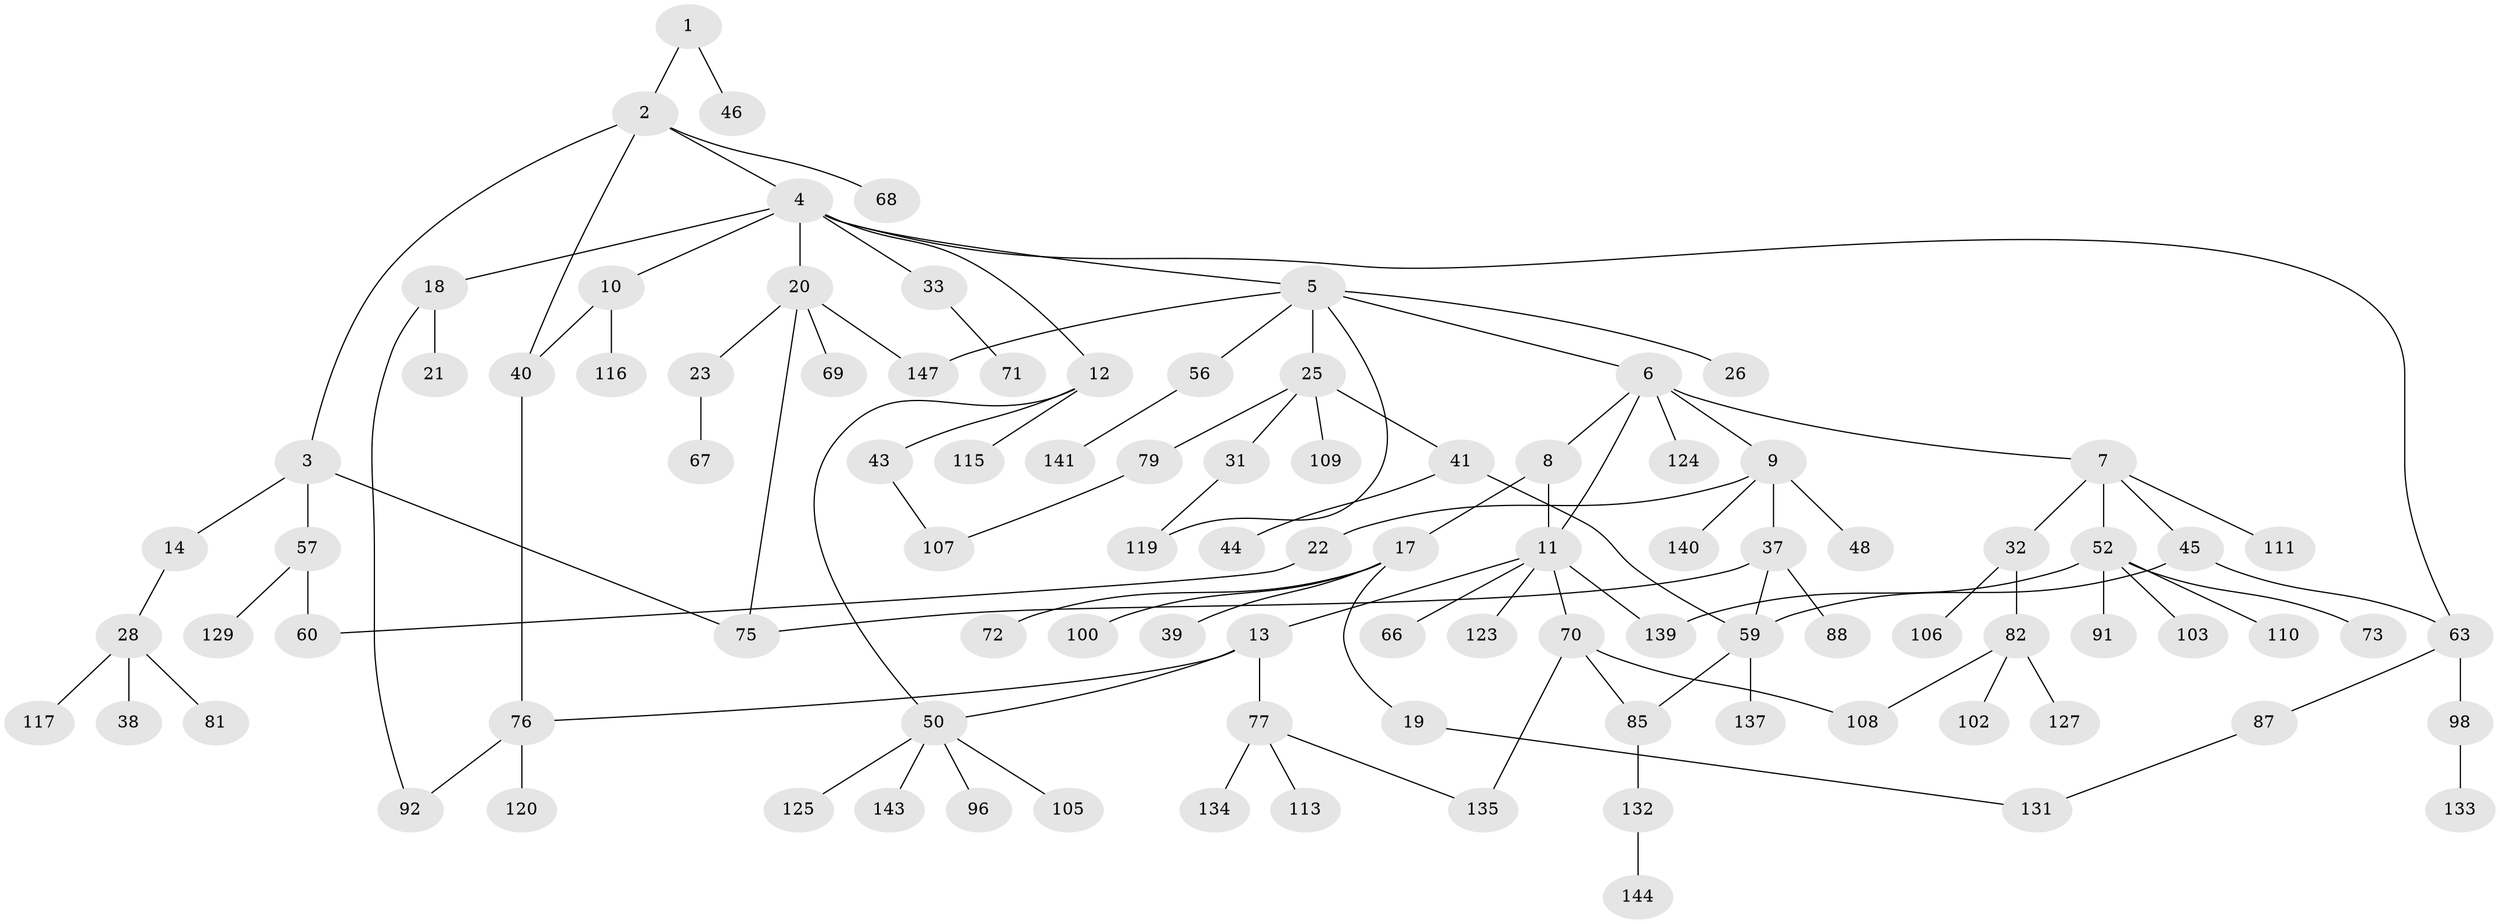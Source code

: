 // Generated by graph-tools (version 1.1) at 2025/51/02/27/25 19:51:39]
// undirected, 98 vertices, 116 edges
graph export_dot {
graph [start="1"]
  node [color=gray90,style=filled];
  1 [super="+146"];
  2;
  3 [super="+27"];
  4 [super="+15"];
  5 [super="+55"];
  6 [super="+80"];
  7 [super="+36"];
  8 [super="+61"];
  9 [super="+49"];
  10 [super="+118"];
  11 [super="+30"];
  12 [super="+16"];
  13 [super="+83"];
  14 [super="+24"];
  17 [super="+65"];
  18 [super="+51"];
  19 [super="+97"];
  20 [super="+114"];
  21 [super="+94"];
  22 [super="+35"];
  23 [super="+42"];
  25 [super="+29"];
  26 [super="+53"];
  28 [super="+54"];
  31 [super="+89"];
  32 [super="+34"];
  33 [super="+74"];
  37 [super="+112"];
  38;
  39;
  40;
  41;
  43 [super="+99"];
  44 [super="+104"];
  45 [super="+47"];
  46;
  48;
  50 [super="+86"];
  52 [super="+64"];
  56 [super="+142"];
  57 [super="+58"];
  59 [super="+62"];
  60 [super="+122"];
  63 [super="+84"];
  66;
  67;
  68 [super="+136"];
  69;
  70 [super="+93"];
  71;
  72;
  73;
  75 [super="+95"];
  76 [super="+90"];
  77 [super="+78"];
  79;
  81;
  82 [super="+101"];
  85 [super="+121"];
  87 [super="+126"];
  88;
  91;
  92;
  96;
  98 [super="+128"];
  100 [super="+130"];
  102;
  103;
  105;
  106;
  107 [super="+145"];
  108 [super="+138"];
  109;
  110;
  111;
  113;
  115;
  116;
  117;
  119;
  120;
  123;
  124;
  125;
  127;
  129;
  131;
  132;
  133;
  134;
  135;
  137;
  139;
  140;
  141;
  143;
  144;
  147;
  1 -- 2;
  1 -- 46;
  2 -- 3;
  2 -- 4;
  2 -- 40;
  2 -- 68;
  3 -- 14;
  3 -- 57;
  3 -- 75;
  4 -- 5;
  4 -- 10;
  4 -- 12;
  4 -- 20;
  4 -- 63;
  4 -- 33;
  4 -- 18;
  5 -- 6;
  5 -- 25;
  5 -- 26;
  5 -- 56;
  5 -- 147;
  5 -- 119;
  6 -- 7;
  6 -- 8;
  6 -- 9;
  6 -- 124 [weight=2];
  6 -- 11;
  7 -- 32;
  7 -- 45;
  7 -- 52;
  7 -- 111;
  8 -- 11;
  8 -- 17;
  9 -- 22;
  9 -- 37;
  9 -- 48;
  9 -- 140;
  10 -- 116;
  10 -- 40;
  11 -- 13;
  11 -- 66;
  11 -- 70;
  11 -- 123;
  11 -- 139;
  12 -- 43;
  12 -- 50;
  12 -- 115;
  13 -- 77 [weight=2];
  13 -- 50;
  13 -- 76;
  14 -- 28;
  17 -- 19;
  17 -- 39;
  17 -- 72;
  17 -- 100;
  18 -- 21;
  18 -- 92;
  19 -- 131;
  20 -- 23;
  20 -- 69;
  20 -- 147;
  20 -- 75;
  22 -- 60;
  23 -- 67;
  25 -- 41;
  25 -- 109;
  25 -- 31;
  25 -- 79;
  28 -- 38;
  28 -- 81;
  28 -- 117;
  31 -- 119;
  32 -- 82;
  32 -- 106;
  33 -- 71;
  37 -- 75;
  37 -- 88;
  37 -- 59;
  40 -- 76;
  41 -- 44;
  41 -- 59;
  43 -- 107;
  45 -- 59;
  45 -- 63;
  50 -- 125;
  50 -- 143;
  50 -- 96;
  50 -- 105;
  52 -- 110;
  52 -- 139;
  52 -- 73;
  52 -- 91;
  52 -- 103;
  56 -- 141;
  57 -- 129;
  57 -- 60;
  59 -- 85;
  59 -- 137;
  63 -- 98;
  63 -- 87;
  70 -- 108;
  70 -- 85;
  70 -- 135;
  76 -- 92;
  76 -- 120;
  77 -- 113;
  77 -- 135;
  77 -- 134;
  79 -- 107;
  82 -- 102;
  82 -- 108;
  82 -- 127;
  85 -- 132;
  87 -- 131;
  98 -- 133;
  132 -- 144;
}
